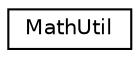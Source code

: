 digraph "Graphical Class Hierarchy"
{
 // LATEX_PDF_SIZE
  edge [fontname="Helvetica",fontsize="10",labelfontname="Helvetica",labelfontsize="10"];
  node [fontname="Helvetica",fontsize="10",shape=record];
  rankdir="LR";
  Node0 [label="MathUtil",height=0.2,width=0.4,color="black", fillcolor="white", style="filled",URL="$classoperations__research_1_1_math_util.html",tooltip=" "];
}
